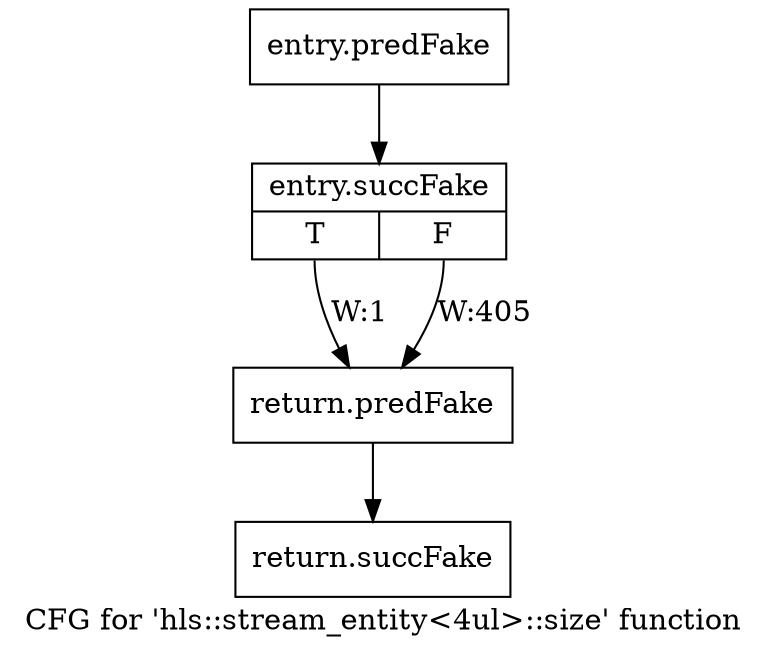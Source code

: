 digraph "CFG for 'hls::stream_entity\<4ul\>::size' function" {
	label="CFG for 'hls::stream_entity\<4ul\>::size' function";

	Node0x486be60 [shape=record,filename="",linenumber="",label="{entry.predFake}"];
	Node0x486be60 -> Node0x4978060[ callList="" memoryops="" filename="/tools/Xilinx/Vitis_HLS/2022.1/include/hls_stream_thread_unsafe.h" execusionnum="404"];
	Node0x4978060 [shape=record,filename="/tools/Xilinx/Vitis_HLS/2022.1/include/hls_stream_thread_unsafe.h",linenumber="185",label="{entry.succFake|{<s0>T|<s1>F}}"];
	Node0x4978060:s0 -> Node0x486d030[label="W:1" callList="" memoryops="" filename="/tools/Xilinx/Vitis_HLS/2022.1/include/hls_stream_thread_unsafe.h" execusionnum="0"];
	Node0x4978060:s1 -> Node0x486d030[label="W:405" callList="" memoryops="" filename="/tools/Xilinx/Vitis_HLS/2022.1/include/hls_stream_thread_unsafe.h" execusionnum="404"];
	Node0x486d030 [shape=record,filename="/tools/Xilinx/Vitis_HLS/2022.1/include/hls_stream_thread_unsafe.h",linenumber="192",label="{return.predFake}"];
	Node0x486d030 -> Node0x4978100[ callList="" memoryops="" filename="/tools/Xilinx/Vitis_HLS/2022.1/include/hls_stream_thread_unsafe.h" execusionnum="404"];
	Node0x4978100 [shape=record,filename="/tools/Xilinx/Vitis_HLS/2022.1/include/hls_stream_thread_unsafe.h",linenumber="192",label="{return.succFake}"];
}
